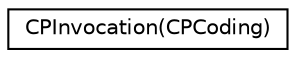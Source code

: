 digraph "Graphical Class Hierarchy"
{
  edge [fontname="Helvetica",fontsize="10",labelfontname="Helvetica",labelfontsize="10"];
  node [fontname="Helvetica",fontsize="10",shape=record];
  rankdir="LR";
  Node1 [label="CPInvocation(CPCoding)",height=0.2,width=0.4,color="black", fillcolor="white", style="filled",URL="$category_c_p_invocation_07_c_p_coding_08.html"];
}
